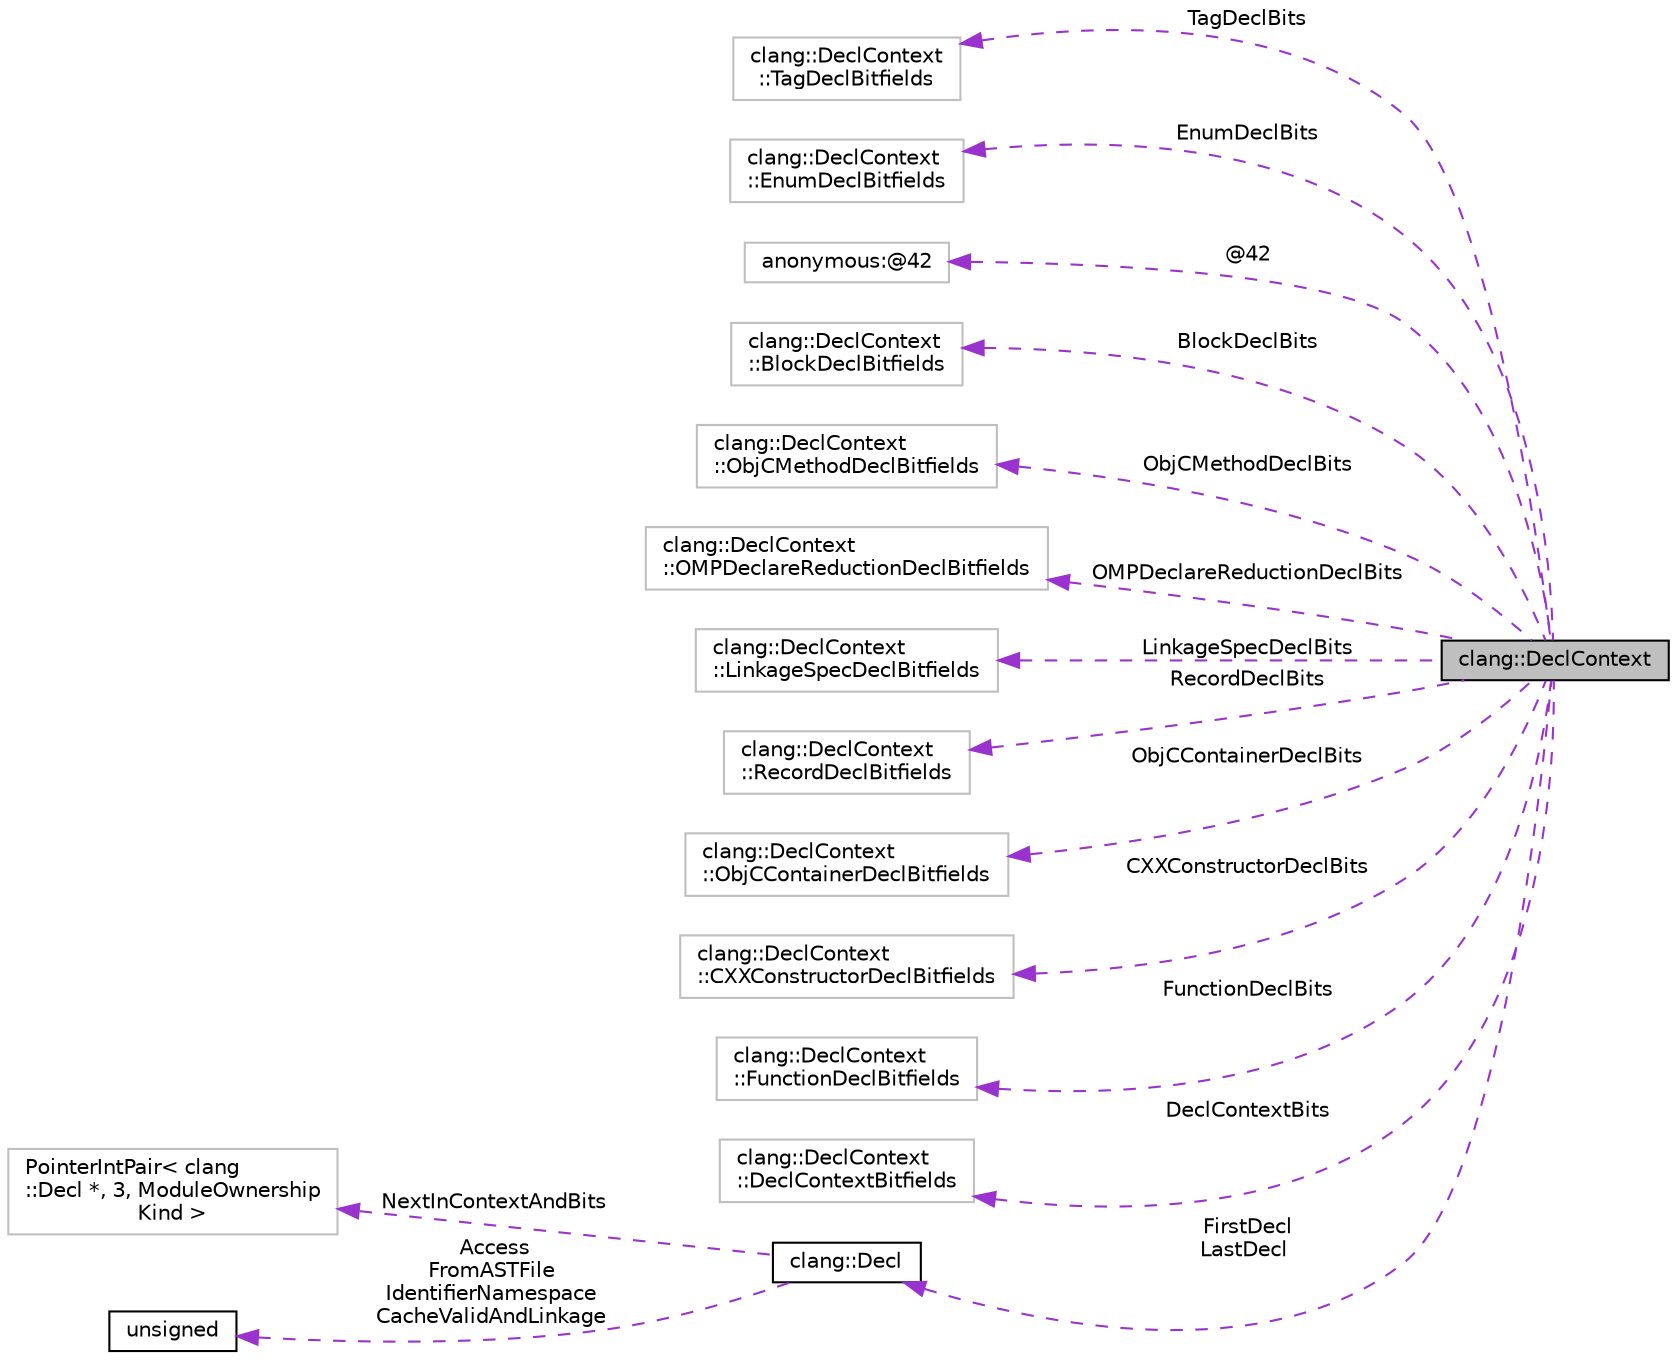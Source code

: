 digraph "clang::DeclContext"
{
 // LATEX_PDF_SIZE
  bgcolor="transparent";
  edge [fontname="Helvetica",fontsize="10",labelfontname="Helvetica",labelfontsize="10"];
  node [fontname="Helvetica",fontsize="10",shape=record];
  rankdir="LR";
  Node1 [label="clang::DeclContext",height=0.2,width=0.4,color="black", fillcolor="grey75", style="filled", fontcolor="black",tooltip="DeclContext - This is used only as base class of specific decl types that can act as declaration cont..."];
  Node2 -> Node1 [dir="back",color="darkorchid3",fontsize="10",style="dashed",label=" TagDeclBits" ,fontname="Helvetica"];
  Node2 [label="clang::DeclContext\l::TagDeclBitfields",height=0.2,width=0.4,color="grey75",tooltip="Stores the bits used by TagDecl."];
  Node3 -> Node1 [dir="back",color="darkorchid3",fontsize="10",style="dashed",label=" EnumDeclBits" ,fontname="Helvetica"];
  Node3 [label="clang::DeclContext\l::EnumDeclBitfields",height=0.2,width=0.4,color="grey75",tooltip="Stores the bits used by EnumDecl."];
  Node4 -> Node1 [dir="back",color="darkorchid3",fontsize="10",style="dashed",label=" @42" ,fontname="Helvetica"];
  Node4 [label="anonymous:@42",height=0.2,width=0.4,color="grey75",tooltip=" "];
  Node5 -> Node1 [dir="back",color="darkorchid3",fontsize="10",style="dashed",label=" BlockDeclBits" ,fontname="Helvetica"];
  Node5 [label="clang::DeclContext\l::BlockDeclBitfields",height=0.2,width=0.4,color="grey75",tooltip="Stores the bits used by BlockDecl."];
  Node6 -> Node1 [dir="back",color="darkorchid3",fontsize="10",style="dashed",label=" ObjCMethodDeclBits" ,fontname="Helvetica"];
  Node6 [label="clang::DeclContext\l::ObjCMethodDeclBitfields",height=0.2,width=0.4,color="grey75",tooltip="Stores the bits used by ObjCMethodDecl."];
  Node7 -> Node1 [dir="back",color="darkorchid3",fontsize="10",style="dashed",label=" OMPDeclareReductionDeclBits" ,fontname="Helvetica"];
  Node7 [label="clang::DeclContext\l::OMPDeclareReductionDeclBitfields",height=0.2,width=0.4,color="grey75",tooltip="Stores the bits used by OMPDeclareReductionDecl."];
  Node8 -> Node1 [dir="back",color="darkorchid3",fontsize="10",style="dashed",label=" LinkageSpecDeclBits" ,fontname="Helvetica"];
  Node8 [label="clang::DeclContext\l::LinkageSpecDeclBitfields",height=0.2,width=0.4,color="grey75",tooltip="Stores the bits used by LinkageSpecDecl."];
  Node9 -> Node1 [dir="back",color="darkorchid3",fontsize="10",style="dashed",label=" RecordDeclBits" ,fontname="Helvetica"];
  Node9 [label="clang::DeclContext\l::RecordDeclBitfields",height=0.2,width=0.4,color="grey75",tooltip="Stores the bits used by RecordDecl."];
  Node10 -> Node1 [dir="back",color="darkorchid3",fontsize="10",style="dashed",label=" ObjCContainerDeclBits" ,fontname="Helvetica"];
  Node10 [label="clang::DeclContext\l::ObjCContainerDeclBitfields",height=0.2,width=0.4,color="grey75",tooltip="Stores the bits used by ObjCContainerDecl."];
  Node11 -> Node1 [dir="back",color="darkorchid3",fontsize="10",style="dashed",label=" CXXConstructorDeclBits" ,fontname="Helvetica"];
  Node11 [label="clang::DeclContext\l::CXXConstructorDeclBitfields",height=0.2,width=0.4,color="grey75",tooltip="Stores the bits used by CXXConstructorDecl."];
  Node12 -> Node1 [dir="back",color="darkorchid3",fontsize="10",style="dashed",label=" FunctionDeclBits" ,fontname="Helvetica"];
  Node12 [label="clang::DeclContext\l::FunctionDeclBitfields",height=0.2,width=0.4,color="grey75",tooltip="Stores the bits used by FunctionDecl."];
  Node13 -> Node1 [dir="back",color="darkorchid3",fontsize="10",style="dashed",label=" DeclContextBits" ,fontname="Helvetica"];
  Node13 [label="clang::DeclContext\l::DeclContextBitfields",height=0.2,width=0.4,color="grey75",tooltip="Stores the bits used by DeclContext."];
  Node14 -> Node1 [dir="back",color="darkorchid3",fontsize="10",style="dashed",label=" FirstDecl\nLastDecl" ,fontname="Helvetica"];
  Node14 [label="clang::Decl",height=0.2,width=0.4,color="black",URL="$classclang_1_1Decl.html",tooltip="Decl - This represents one declaration (or definition), e.g."];
  Node15 -> Node14 [dir="back",color="darkorchid3",fontsize="10",style="dashed",label=" NextInContextAndBits" ,fontname="Helvetica"];
  Node15 [label="PointerIntPair\< clang\l::Decl *, 3, ModuleOwnership\lKind \>",height=0.2,width=0.4,color="grey75",tooltip=" "];
  Node16 -> Node14 [dir="back",color="darkorchid3",fontsize="10",style="dashed",label=" Access\nFromASTFile\nIdentifierNamespace\nCacheValidAndLinkage" ,fontname="Helvetica"];
  Node16 [label="unsigned",height=0.2,width=0.4,color="black",URL="$classunsigned.html",tooltip=" "];
}
